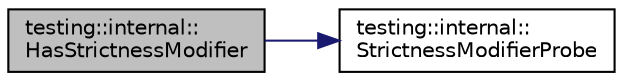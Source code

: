 digraph "testing::internal::HasStrictnessModifier"
{
 // LATEX_PDF_SIZE
  bgcolor="transparent";
  edge [fontname="Helvetica",fontsize="10",labelfontname="Helvetica",labelfontsize="10"];
  node [fontname="Helvetica",fontsize="10",shape=record];
  rankdir="LR";
  Node1 [label="testing::internal::\lHasStrictnessModifier",height=0.2,width=0.4,color="black", fillcolor="grey75", style="filled", fontcolor="black",tooltip=" "];
  Node1 -> Node2 [color="midnightblue",fontsize="10",style="solid",fontname="Helvetica"];
  Node2 [label="testing::internal::\lStrictnessModifierProbe",height=0.2,width=0.4,color="black",URL="$namespacetesting_1_1internal.html#ad22f77acf625ef4e861897a490c7068e",tooltip=" "];
}
